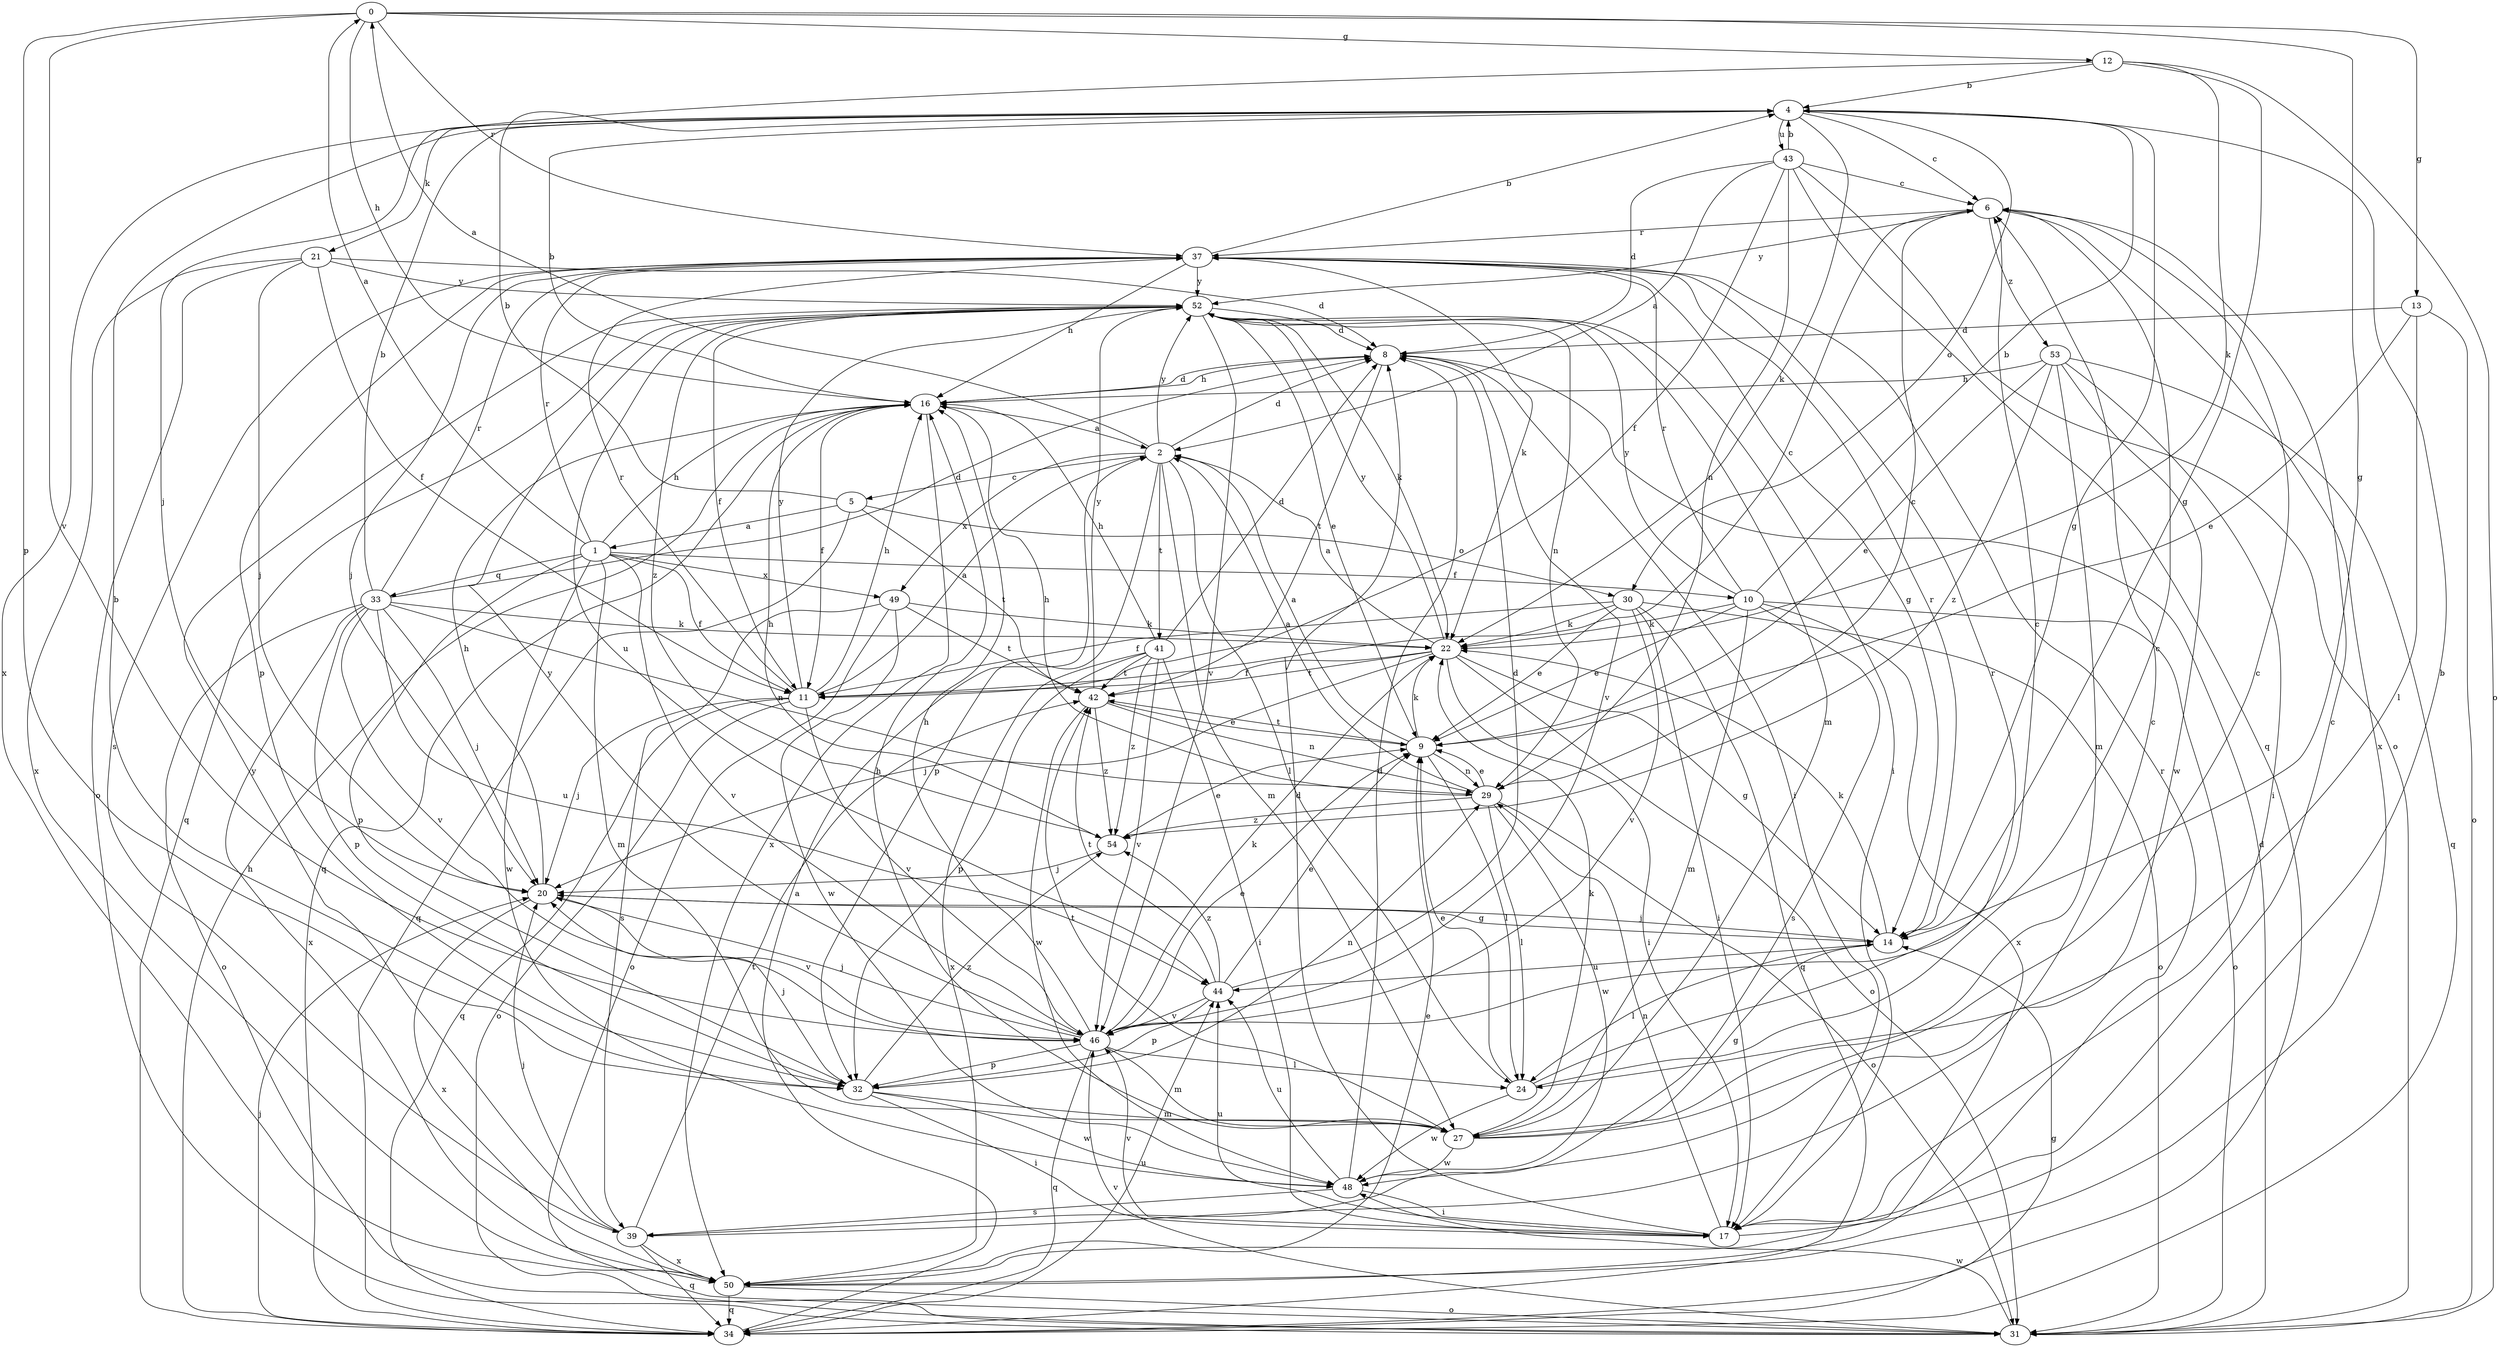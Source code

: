 strict digraph  {
0;
1;
2;
4;
5;
6;
8;
9;
10;
11;
12;
13;
14;
16;
17;
20;
21;
22;
24;
27;
29;
30;
31;
32;
33;
34;
37;
39;
41;
42;
43;
44;
46;
48;
49;
50;
52;
53;
54;
0 -> 12  [label=g];
0 -> 13  [label=g];
0 -> 14  [label=g];
0 -> 16  [label=h];
0 -> 32  [label=p];
0 -> 37  [label=r];
0 -> 46  [label=v];
1 -> 0  [label=a];
1 -> 10  [label=f];
1 -> 11  [label=f];
1 -> 16  [label=h];
1 -> 27  [label=m];
1 -> 32  [label=p];
1 -> 33  [label=q];
1 -> 37  [label=r];
1 -> 46  [label=v];
1 -> 48  [label=w];
1 -> 49  [label=x];
2 -> 0  [label=a];
2 -> 5  [label=c];
2 -> 8  [label=d];
2 -> 24  [label=l];
2 -> 27  [label=m];
2 -> 32  [label=p];
2 -> 41  [label=t];
2 -> 49  [label=x];
2 -> 52  [label=y];
4 -> 6  [label=c];
4 -> 14  [label=g];
4 -> 20  [label=j];
4 -> 21  [label=k];
4 -> 22  [label=k];
4 -> 30  [label=o];
4 -> 43  [label=u];
5 -> 1  [label=a];
5 -> 4  [label=b];
5 -> 30  [label=o];
5 -> 34  [label=q];
5 -> 42  [label=t];
6 -> 37  [label=r];
6 -> 50  [label=x];
6 -> 52  [label=y];
6 -> 53  [label=z];
8 -> 16  [label=h];
8 -> 17  [label=i];
8 -> 42  [label=t];
8 -> 46  [label=v];
9 -> 2  [label=a];
9 -> 22  [label=k];
9 -> 24  [label=l];
9 -> 29  [label=n];
9 -> 42  [label=t];
10 -> 4  [label=b];
10 -> 9  [label=e];
10 -> 22  [label=k];
10 -> 27  [label=m];
10 -> 31  [label=o];
10 -> 37  [label=r];
10 -> 39  [label=s];
10 -> 50  [label=x];
10 -> 52  [label=y];
11 -> 2  [label=a];
11 -> 6  [label=c];
11 -> 16  [label=h];
11 -> 20  [label=j];
11 -> 31  [label=o];
11 -> 34  [label=q];
11 -> 37  [label=r];
11 -> 46  [label=v];
11 -> 52  [label=y];
12 -> 4  [label=b];
12 -> 14  [label=g];
12 -> 22  [label=k];
12 -> 31  [label=o];
12 -> 50  [label=x];
13 -> 8  [label=d];
13 -> 9  [label=e];
13 -> 24  [label=l];
13 -> 31  [label=o];
14 -> 20  [label=j];
14 -> 22  [label=k];
14 -> 24  [label=l];
14 -> 37  [label=r];
14 -> 44  [label=u];
16 -> 2  [label=a];
16 -> 4  [label=b];
16 -> 8  [label=d];
16 -> 11  [label=f];
16 -> 34  [label=q];
16 -> 50  [label=x];
17 -> 4  [label=b];
17 -> 6  [label=c];
17 -> 8  [label=d];
17 -> 29  [label=n];
17 -> 44  [label=u];
17 -> 46  [label=v];
20 -> 14  [label=g];
20 -> 16  [label=h];
20 -> 46  [label=v];
20 -> 50  [label=x];
21 -> 8  [label=d];
21 -> 11  [label=f];
21 -> 20  [label=j];
21 -> 31  [label=o];
21 -> 50  [label=x];
21 -> 52  [label=y];
22 -> 2  [label=a];
22 -> 11  [label=f];
22 -> 14  [label=g];
22 -> 17  [label=i];
22 -> 20  [label=j];
22 -> 31  [label=o];
22 -> 42  [label=t];
22 -> 52  [label=y];
24 -> 6  [label=c];
24 -> 9  [label=e];
24 -> 37  [label=r];
24 -> 48  [label=w];
27 -> 6  [label=c];
27 -> 14  [label=g];
27 -> 16  [label=h];
27 -> 22  [label=k];
27 -> 42  [label=t];
27 -> 48  [label=w];
29 -> 2  [label=a];
29 -> 6  [label=c];
29 -> 9  [label=e];
29 -> 16  [label=h];
29 -> 24  [label=l];
29 -> 31  [label=o];
29 -> 48  [label=w];
29 -> 54  [label=z];
30 -> 9  [label=e];
30 -> 11  [label=f];
30 -> 17  [label=i];
30 -> 22  [label=k];
30 -> 31  [label=o];
30 -> 34  [label=q];
30 -> 46  [label=v];
31 -> 8  [label=d];
31 -> 46  [label=v];
31 -> 48  [label=w];
32 -> 4  [label=b];
32 -> 17  [label=i];
32 -> 20  [label=j];
32 -> 27  [label=m];
32 -> 29  [label=n];
32 -> 48  [label=w];
32 -> 54  [label=z];
33 -> 4  [label=b];
33 -> 8  [label=d];
33 -> 20  [label=j];
33 -> 22  [label=k];
33 -> 29  [label=n];
33 -> 31  [label=o];
33 -> 32  [label=p];
33 -> 37  [label=r];
33 -> 44  [label=u];
33 -> 46  [label=v];
33 -> 50  [label=x];
34 -> 2  [label=a];
34 -> 14  [label=g];
34 -> 16  [label=h];
34 -> 20  [label=j];
34 -> 44  [label=u];
37 -> 4  [label=b];
37 -> 14  [label=g];
37 -> 16  [label=h];
37 -> 20  [label=j];
37 -> 22  [label=k];
37 -> 32  [label=p];
37 -> 39  [label=s];
37 -> 52  [label=y];
39 -> 6  [label=c];
39 -> 20  [label=j];
39 -> 34  [label=q];
39 -> 42  [label=t];
39 -> 50  [label=x];
39 -> 52  [label=y];
41 -> 8  [label=d];
41 -> 16  [label=h];
41 -> 17  [label=i];
41 -> 32  [label=p];
41 -> 42  [label=t];
41 -> 46  [label=v];
41 -> 50  [label=x];
41 -> 54  [label=z];
42 -> 9  [label=e];
42 -> 29  [label=n];
42 -> 48  [label=w];
42 -> 52  [label=y];
42 -> 54  [label=z];
43 -> 2  [label=a];
43 -> 4  [label=b];
43 -> 6  [label=c];
43 -> 8  [label=d];
43 -> 11  [label=f];
43 -> 29  [label=n];
43 -> 31  [label=o];
43 -> 34  [label=q];
44 -> 8  [label=d];
44 -> 9  [label=e];
44 -> 32  [label=p];
44 -> 42  [label=t];
44 -> 46  [label=v];
44 -> 54  [label=z];
46 -> 6  [label=c];
46 -> 9  [label=e];
46 -> 16  [label=h];
46 -> 20  [label=j];
46 -> 22  [label=k];
46 -> 24  [label=l];
46 -> 27  [label=m];
46 -> 32  [label=p];
46 -> 34  [label=q];
46 -> 52  [label=y];
48 -> 8  [label=d];
48 -> 17  [label=i];
48 -> 39  [label=s];
48 -> 44  [label=u];
49 -> 22  [label=k];
49 -> 31  [label=o];
49 -> 39  [label=s];
49 -> 42  [label=t];
49 -> 48  [label=w];
50 -> 9  [label=e];
50 -> 31  [label=o];
50 -> 34  [label=q];
50 -> 37  [label=r];
52 -> 8  [label=d];
52 -> 9  [label=e];
52 -> 11  [label=f];
52 -> 17  [label=i];
52 -> 22  [label=k];
52 -> 27  [label=m];
52 -> 29  [label=n];
52 -> 34  [label=q];
52 -> 44  [label=u];
52 -> 46  [label=v];
52 -> 54  [label=z];
53 -> 9  [label=e];
53 -> 16  [label=h];
53 -> 17  [label=i];
53 -> 27  [label=m];
53 -> 34  [label=q];
53 -> 48  [label=w];
53 -> 54  [label=z];
54 -> 9  [label=e];
54 -> 16  [label=h];
54 -> 20  [label=j];
}
